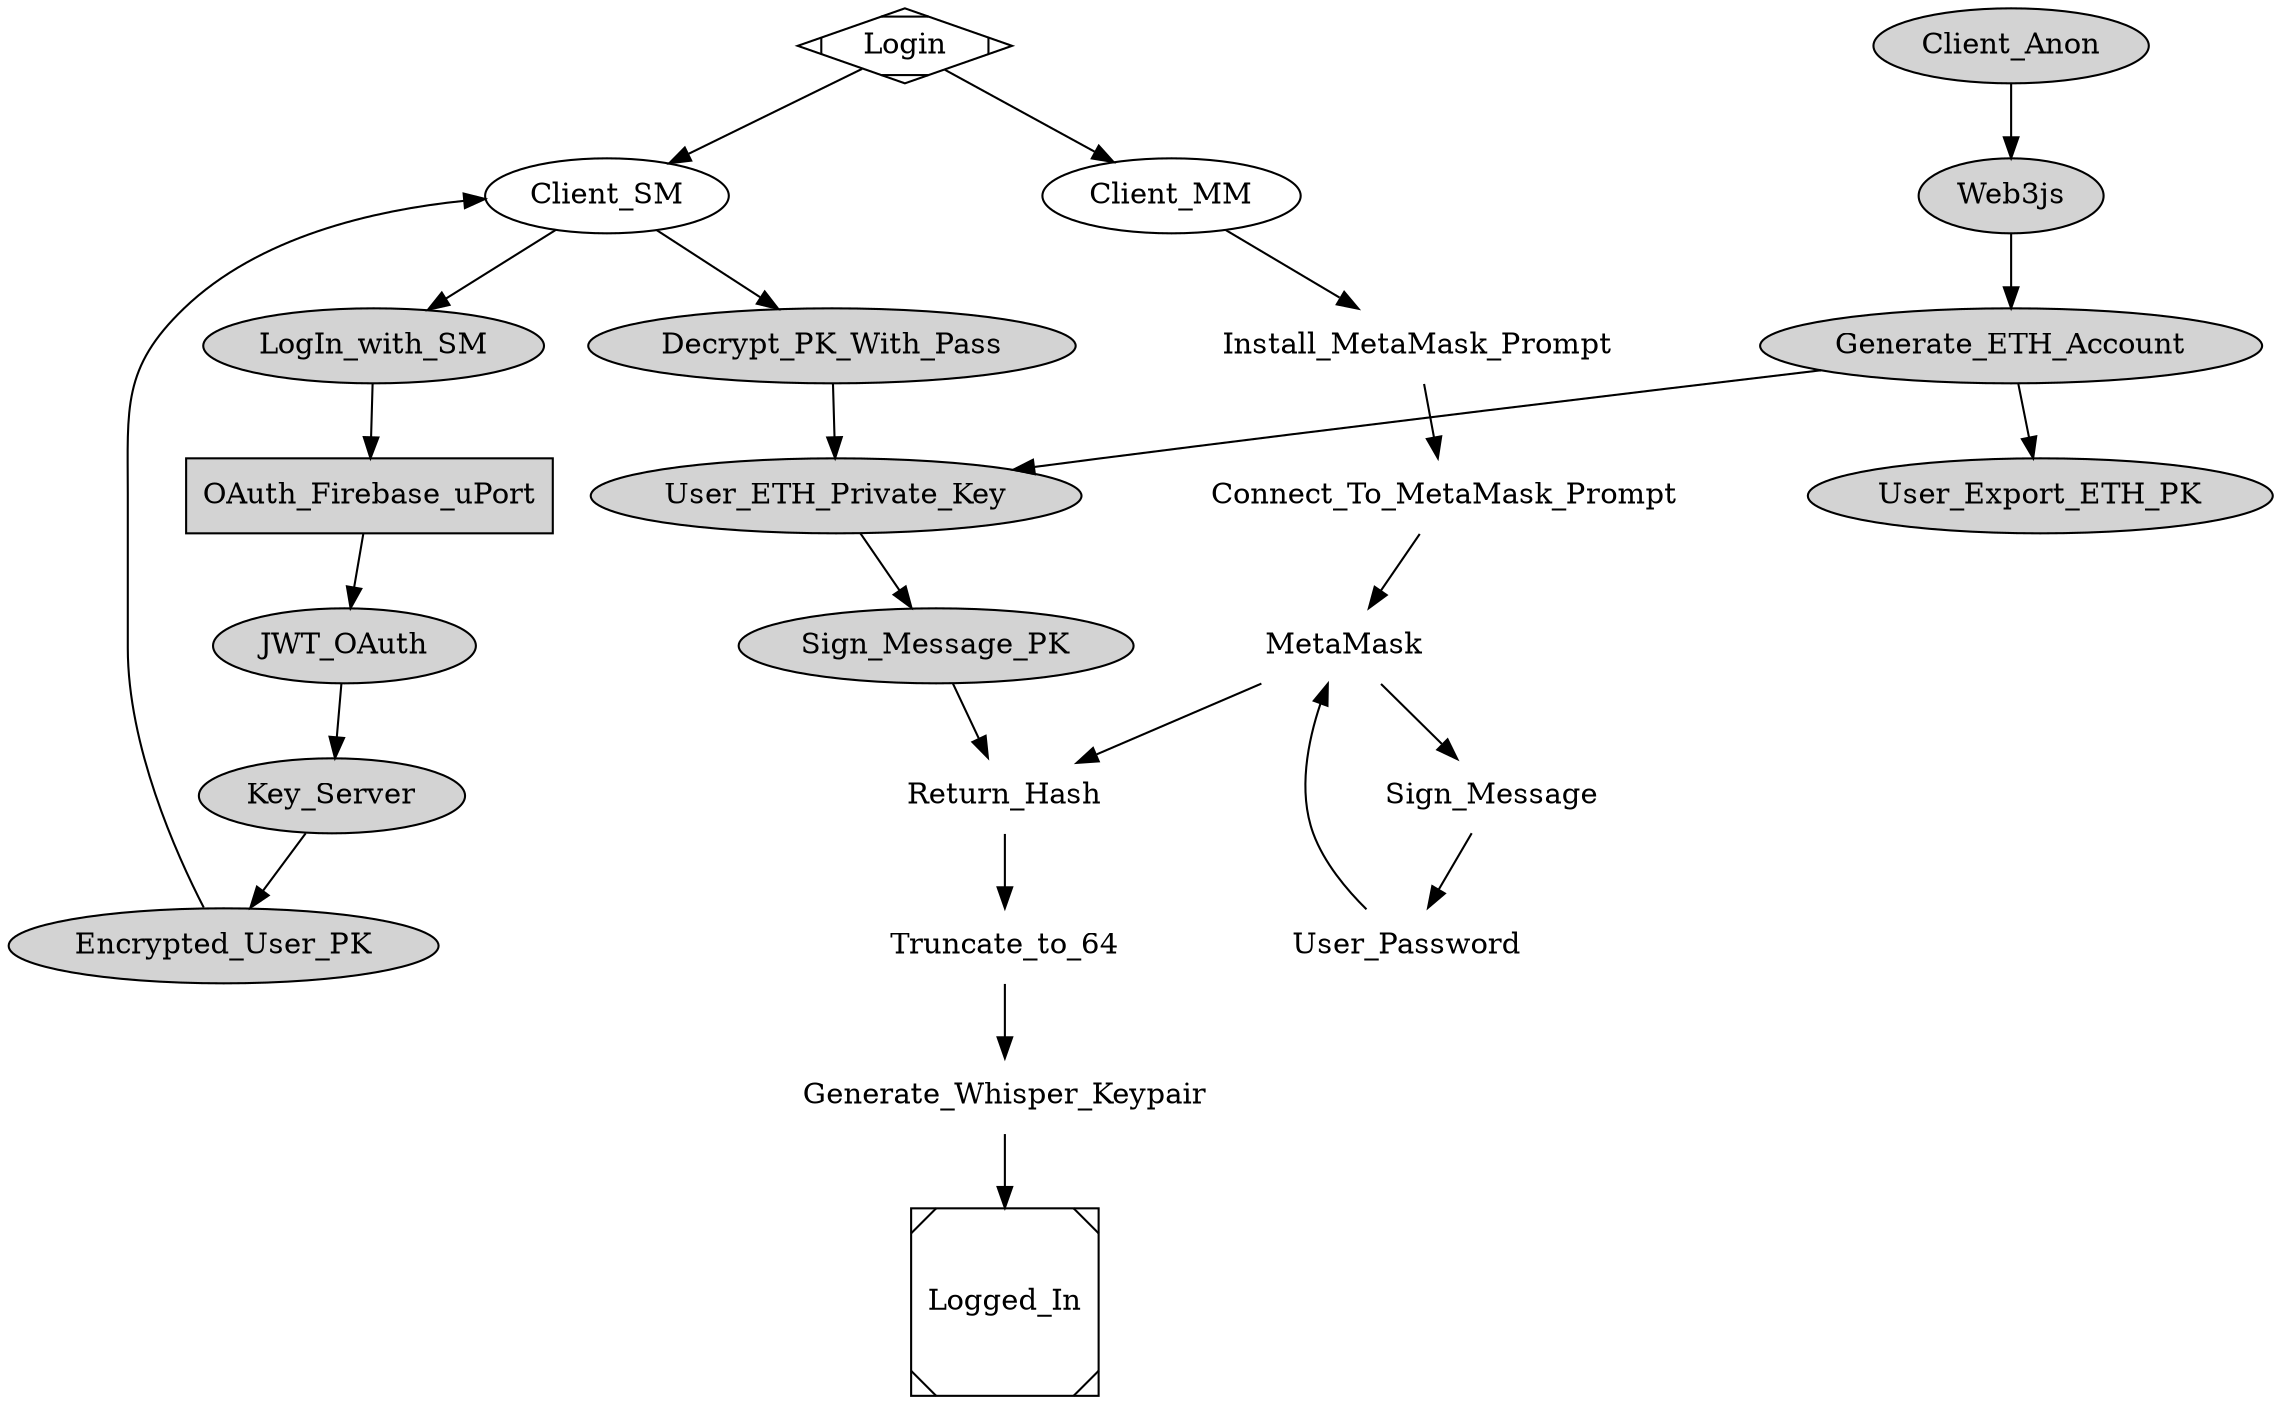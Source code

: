 digraph Login {
    Login -> Client_MM
    subgraph metamask {
        node [style=filled,color=white];
        style=filled;
        color=red;
        Client_MM[style=box];
        Client_MM -> Install_MetaMask_Prompt -> Connect_To_MetaMask_Prompt -> MetaMask;
        MetaMask -> Sign_Message -> User_Password -> MetaMask;
        MetaMask -> Return_Hash -> Truncate_to_64;
        Truncate_to_64 -> Generate_Whisper_Keypair;
        label = "MetaMask Login";
    }

    Login -> Client_SM
    subgraph socialMedia {
        node [style=filled];
        Client_SM -> LogIn_with_SM -> OAuth_Firebase_uPort;
        OAuth_Firebase_uPort -> JWT_OAuth -> Key_Server;
        Key_Server -> Encrypted_User_PK -> Client_SM;
        Client_SM -> Decrypt_PK_With_Pass -> User_ETH_Private_Key;
        User_ETH_Private_Key -> Sign_Message_PK -> Return_Hash;
        label = "Social Media/ uPort";
        color=blue
    }

    subgraph anon {
        node [style=filled];
        Client_Anon -> Web3js -> Generate_ETH_Account;
        Generate_ETH_Account -> User_ETH_Private_Key;
        Generate_ETH_Account -> User_Export_ETH_PK
        label = "Anonymous";
        color=coral;

    }
    Generate_Whisper_Keypair -> Logged_In;

    // Outside Services
    MetaMask [shape=box];
    OAuth_Firebase_uPort [shape=box];

    Login [shape=Mdiamond];
    Logged_In [shape=Msquare];
}
